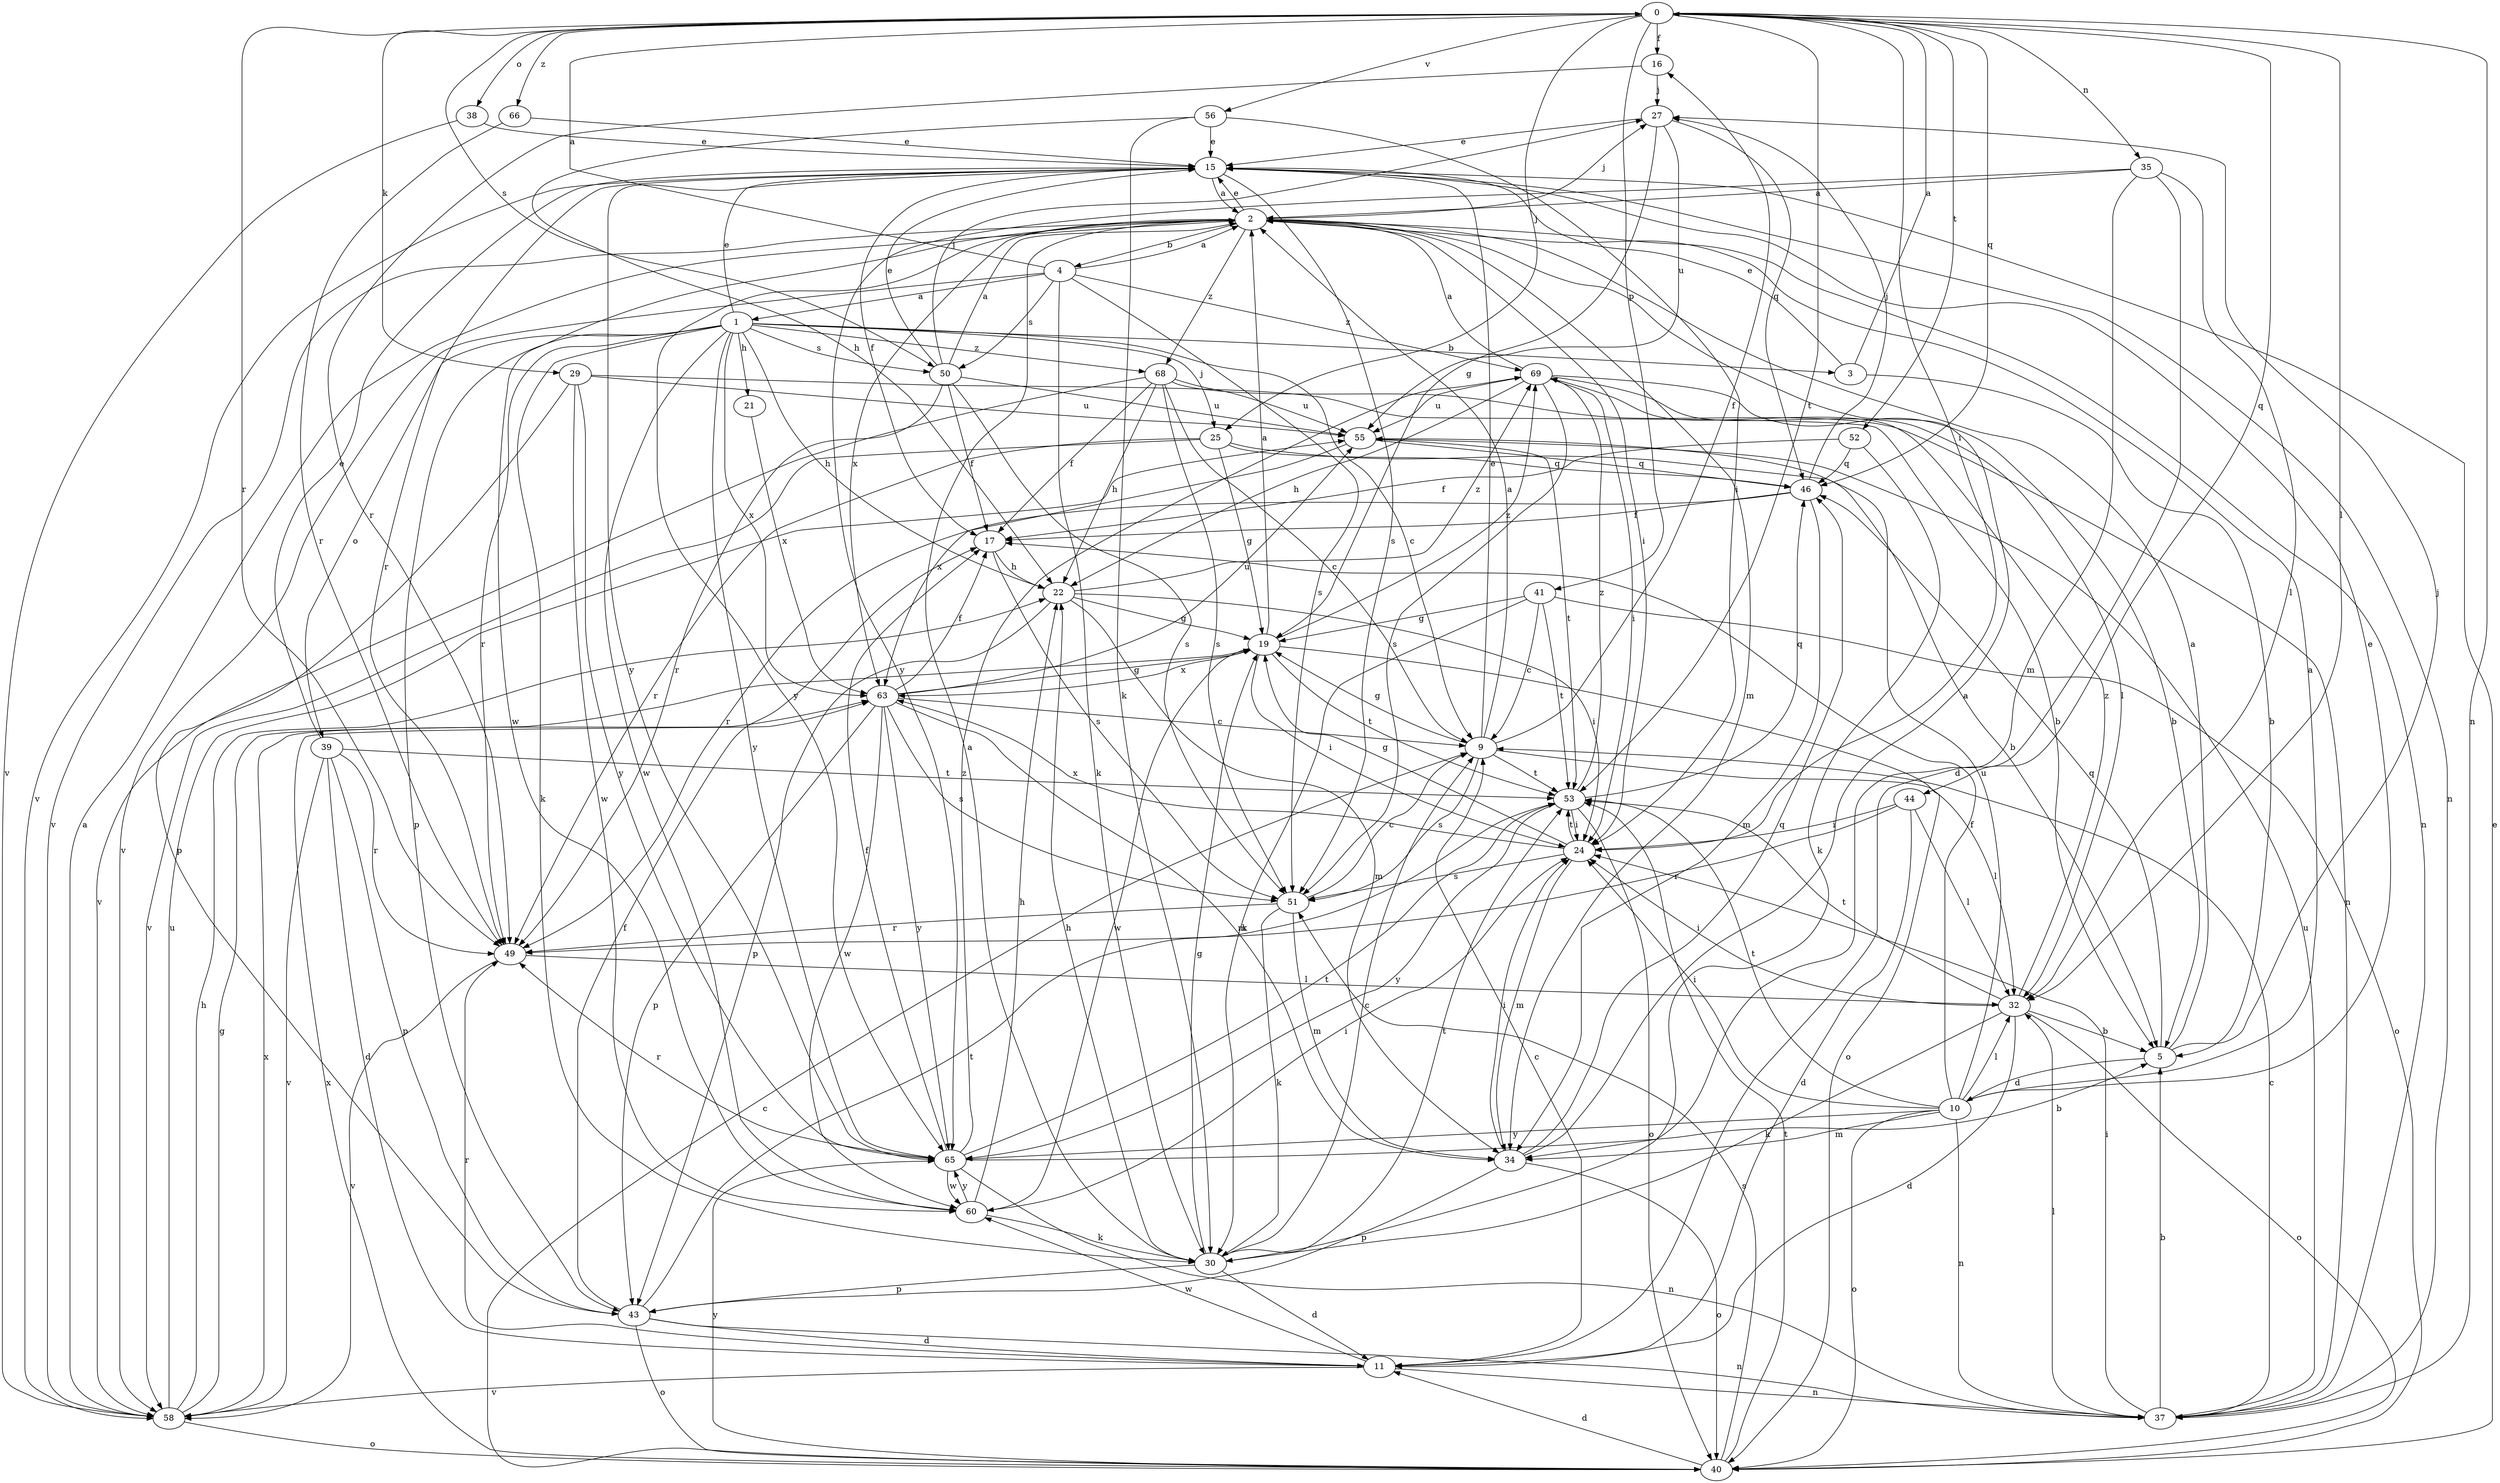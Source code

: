 strict digraph  {
0;
1;
2;
3;
4;
5;
9;
10;
11;
15;
16;
17;
19;
21;
22;
24;
25;
27;
29;
30;
32;
34;
35;
37;
38;
39;
40;
41;
43;
44;
46;
49;
50;
51;
52;
53;
55;
56;
58;
60;
63;
65;
66;
68;
69;
0 -> 16  [label=f];
0 -> 24  [label=i];
0 -> 25  [label=j];
0 -> 29  [label=k];
0 -> 32  [label=l];
0 -> 35  [label=n];
0 -> 37  [label=n];
0 -> 38  [label=o];
0 -> 41  [label=p];
0 -> 44  [label=q];
0 -> 46  [label=q];
0 -> 49  [label=r];
0 -> 50  [label=s];
0 -> 52  [label=t];
0 -> 53  [label=t];
0 -> 56  [label=v];
0 -> 66  [label=z];
1 -> 3  [label=b];
1 -> 9  [label=c];
1 -> 15  [label=e];
1 -> 21  [label=h];
1 -> 22  [label=h];
1 -> 25  [label=j];
1 -> 30  [label=k];
1 -> 39  [label=o];
1 -> 43  [label=p];
1 -> 49  [label=r];
1 -> 50  [label=s];
1 -> 60  [label=w];
1 -> 63  [label=x];
1 -> 65  [label=y];
1 -> 68  [label=z];
2 -> 4  [label=b];
2 -> 15  [label=e];
2 -> 24  [label=i];
2 -> 27  [label=j];
2 -> 34  [label=m];
2 -> 37  [label=n];
2 -> 58  [label=v];
2 -> 60  [label=w];
2 -> 63  [label=x];
2 -> 65  [label=y];
2 -> 68  [label=z];
3 -> 0  [label=a];
3 -> 5  [label=b];
3 -> 15  [label=e];
4 -> 0  [label=a];
4 -> 1  [label=a];
4 -> 2  [label=a];
4 -> 30  [label=k];
4 -> 50  [label=s];
4 -> 51  [label=s];
4 -> 58  [label=v];
4 -> 69  [label=z];
5 -> 2  [label=a];
5 -> 10  [label=d];
5 -> 27  [label=j];
5 -> 46  [label=q];
9 -> 2  [label=a];
9 -> 15  [label=e];
9 -> 16  [label=f];
9 -> 19  [label=g];
9 -> 32  [label=l];
9 -> 51  [label=s];
9 -> 53  [label=t];
10 -> 2  [label=a];
10 -> 15  [label=e];
10 -> 17  [label=f];
10 -> 24  [label=i];
10 -> 32  [label=l];
10 -> 34  [label=m];
10 -> 37  [label=n];
10 -> 40  [label=o];
10 -> 53  [label=t];
10 -> 55  [label=u];
10 -> 65  [label=y];
11 -> 9  [label=c];
11 -> 37  [label=n];
11 -> 49  [label=r];
11 -> 58  [label=v];
11 -> 60  [label=w];
15 -> 2  [label=a];
15 -> 17  [label=f];
15 -> 37  [label=n];
15 -> 49  [label=r];
15 -> 51  [label=s];
15 -> 58  [label=v];
15 -> 65  [label=y];
16 -> 27  [label=j];
16 -> 49  [label=r];
17 -> 22  [label=h];
17 -> 51  [label=s];
19 -> 2  [label=a];
19 -> 24  [label=i];
19 -> 40  [label=o];
19 -> 53  [label=t];
19 -> 60  [label=w];
19 -> 63  [label=x];
19 -> 69  [label=z];
21 -> 63  [label=x];
22 -> 19  [label=g];
22 -> 24  [label=i];
22 -> 34  [label=m];
22 -> 43  [label=p];
22 -> 69  [label=z];
24 -> 19  [label=g];
24 -> 34  [label=m];
24 -> 51  [label=s];
24 -> 53  [label=t];
24 -> 63  [label=x];
25 -> 5  [label=b];
25 -> 19  [label=g];
25 -> 46  [label=q];
25 -> 49  [label=r];
25 -> 58  [label=v];
27 -> 15  [label=e];
27 -> 19  [label=g];
27 -> 46  [label=q];
27 -> 55  [label=u];
29 -> 5  [label=b];
29 -> 43  [label=p];
29 -> 55  [label=u];
29 -> 60  [label=w];
29 -> 65  [label=y];
30 -> 2  [label=a];
30 -> 9  [label=c];
30 -> 11  [label=d];
30 -> 19  [label=g];
30 -> 22  [label=h];
30 -> 43  [label=p];
30 -> 53  [label=t];
32 -> 5  [label=b];
32 -> 11  [label=d];
32 -> 24  [label=i];
32 -> 30  [label=k];
32 -> 40  [label=o];
32 -> 53  [label=t];
32 -> 69  [label=z];
34 -> 2  [label=a];
34 -> 24  [label=i];
34 -> 40  [label=o];
34 -> 43  [label=p];
34 -> 46  [label=q];
35 -> 2  [label=a];
35 -> 11  [label=d];
35 -> 32  [label=l];
35 -> 34  [label=m];
35 -> 65  [label=y];
37 -> 5  [label=b];
37 -> 9  [label=c];
37 -> 24  [label=i];
37 -> 32  [label=l];
37 -> 55  [label=u];
38 -> 15  [label=e];
38 -> 58  [label=v];
39 -> 11  [label=d];
39 -> 15  [label=e];
39 -> 43  [label=p];
39 -> 49  [label=r];
39 -> 53  [label=t];
39 -> 58  [label=v];
40 -> 9  [label=c];
40 -> 11  [label=d];
40 -> 15  [label=e];
40 -> 51  [label=s];
40 -> 53  [label=t];
40 -> 63  [label=x];
40 -> 65  [label=y];
41 -> 9  [label=c];
41 -> 19  [label=g];
41 -> 30  [label=k];
41 -> 40  [label=o];
41 -> 53  [label=t];
43 -> 11  [label=d];
43 -> 17  [label=f];
43 -> 37  [label=n];
43 -> 40  [label=o];
43 -> 53  [label=t];
44 -> 11  [label=d];
44 -> 24  [label=i];
44 -> 32  [label=l];
44 -> 49  [label=r];
46 -> 17  [label=f];
46 -> 27  [label=j];
46 -> 34  [label=m];
46 -> 49  [label=r];
49 -> 32  [label=l];
49 -> 58  [label=v];
50 -> 2  [label=a];
50 -> 15  [label=e];
50 -> 17  [label=f];
50 -> 27  [label=j];
50 -> 49  [label=r];
50 -> 51  [label=s];
50 -> 55  [label=u];
51 -> 9  [label=c];
51 -> 30  [label=k];
51 -> 34  [label=m];
51 -> 49  [label=r];
52 -> 17  [label=f];
52 -> 30  [label=k];
52 -> 46  [label=q];
53 -> 24  [label=i];
53 -> 40  [label=o];
53 -> 46  [label=q];
53 -> 65  [label=y];
53 -> 69  [label=z];
55 -> 46  [label=q];
55 -> 53  [label=t];
55 -> 63  [label=x];
56 -> 15  [label=e];
56 -> 22  [label=h];
56 -> 24  [label=i];
56 -> 30  [label=k];
58 -> 2  [label=a];
58 -> 19  [label=g];
58 -> 22  [label=h];
58 -> 40  [label=o];
58 -> 55  [label=u];
58 -> 63  [label=x];
60 -> 22  [label=h];
60 -> 24  [label=i];
60 -> 30  [label=k];
60 -> 65  [label=y];
63 -> 9  [label=c];
63 -> 17  [label=f];
63 -> 19  [label=g];
63 -> 34  [label=m];
63 -> 43  [label=p];
63 -> 51  [label=s];
63 -> 55  [label=u];
63 -> 60  [label=w];
63 -> 65  [label=y];
65 -> 5  [label=b];
65 -> 17  [label=f];
65 -> 37  [label=n];
65 -> 49  [label=r];
65 -> 53  [label=t];
65 -> 60  [label=w];
65 -> 69  [label=z];
66 -> 15  [label=e];
66 -> 49  [label=r];
68 -> 9  [label=c];
68 -> 17  [label=f];
68 -> 22  [label=h];
68 -> 37  [label=n];
68 -> 51  [label=s];
68 -> 55  [label=u];
68 -> 58  [label=v];
69 -> 2  [label=a];
69 -> 5  [label=b];
69 -> 22  [label=h];
69 -> 24  [label=i];
69 -> 32  [label=l];
69 -> 51  [label=s];
69 -> 55  [label=u];
}
